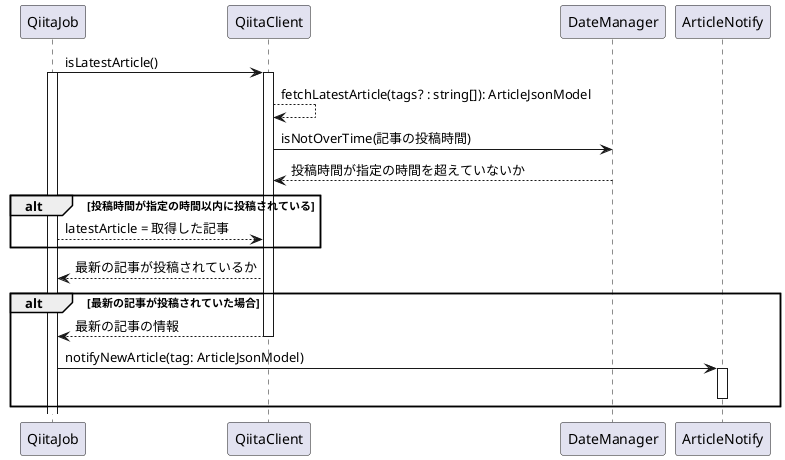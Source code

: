 @startuml Qiitaの情報確認
    QiitaJob -> QiitaClient :isLatestArticle()
    activate QiitaJob
    activate QiitaClient
    QiitaClient --> QiitaClient : fetchLatestArticle(tags? : string[]): ArticleJsonModel
    QiitaClient -> DateManager : isNotOverTime(記事の投稿時間)
    QiitaClient <-- DateManager : 投稿時間が指定の時間を超えていないか

    alt 投稿時間が指定の時間以内に投稿されている
        QiitaJob --> QiitaClient : latestArticle = 取得した記事   
    end

    QiitaJob <--QiitaClient : 最新の記事が投稿されているか

    alt 最新の記事が投稿されていた場合
        QiitaJob <-- QiitaClient  : 最新の記事の情報
        deactivate QiitaClient

        QiitaJob -> ArticleNotify : notifyNewArticle(tag: ArticleJsonModel)
        activate ArticleNotify
        deactivate ArticleNotify
    end

    deactivate QiitaClient

@enduml